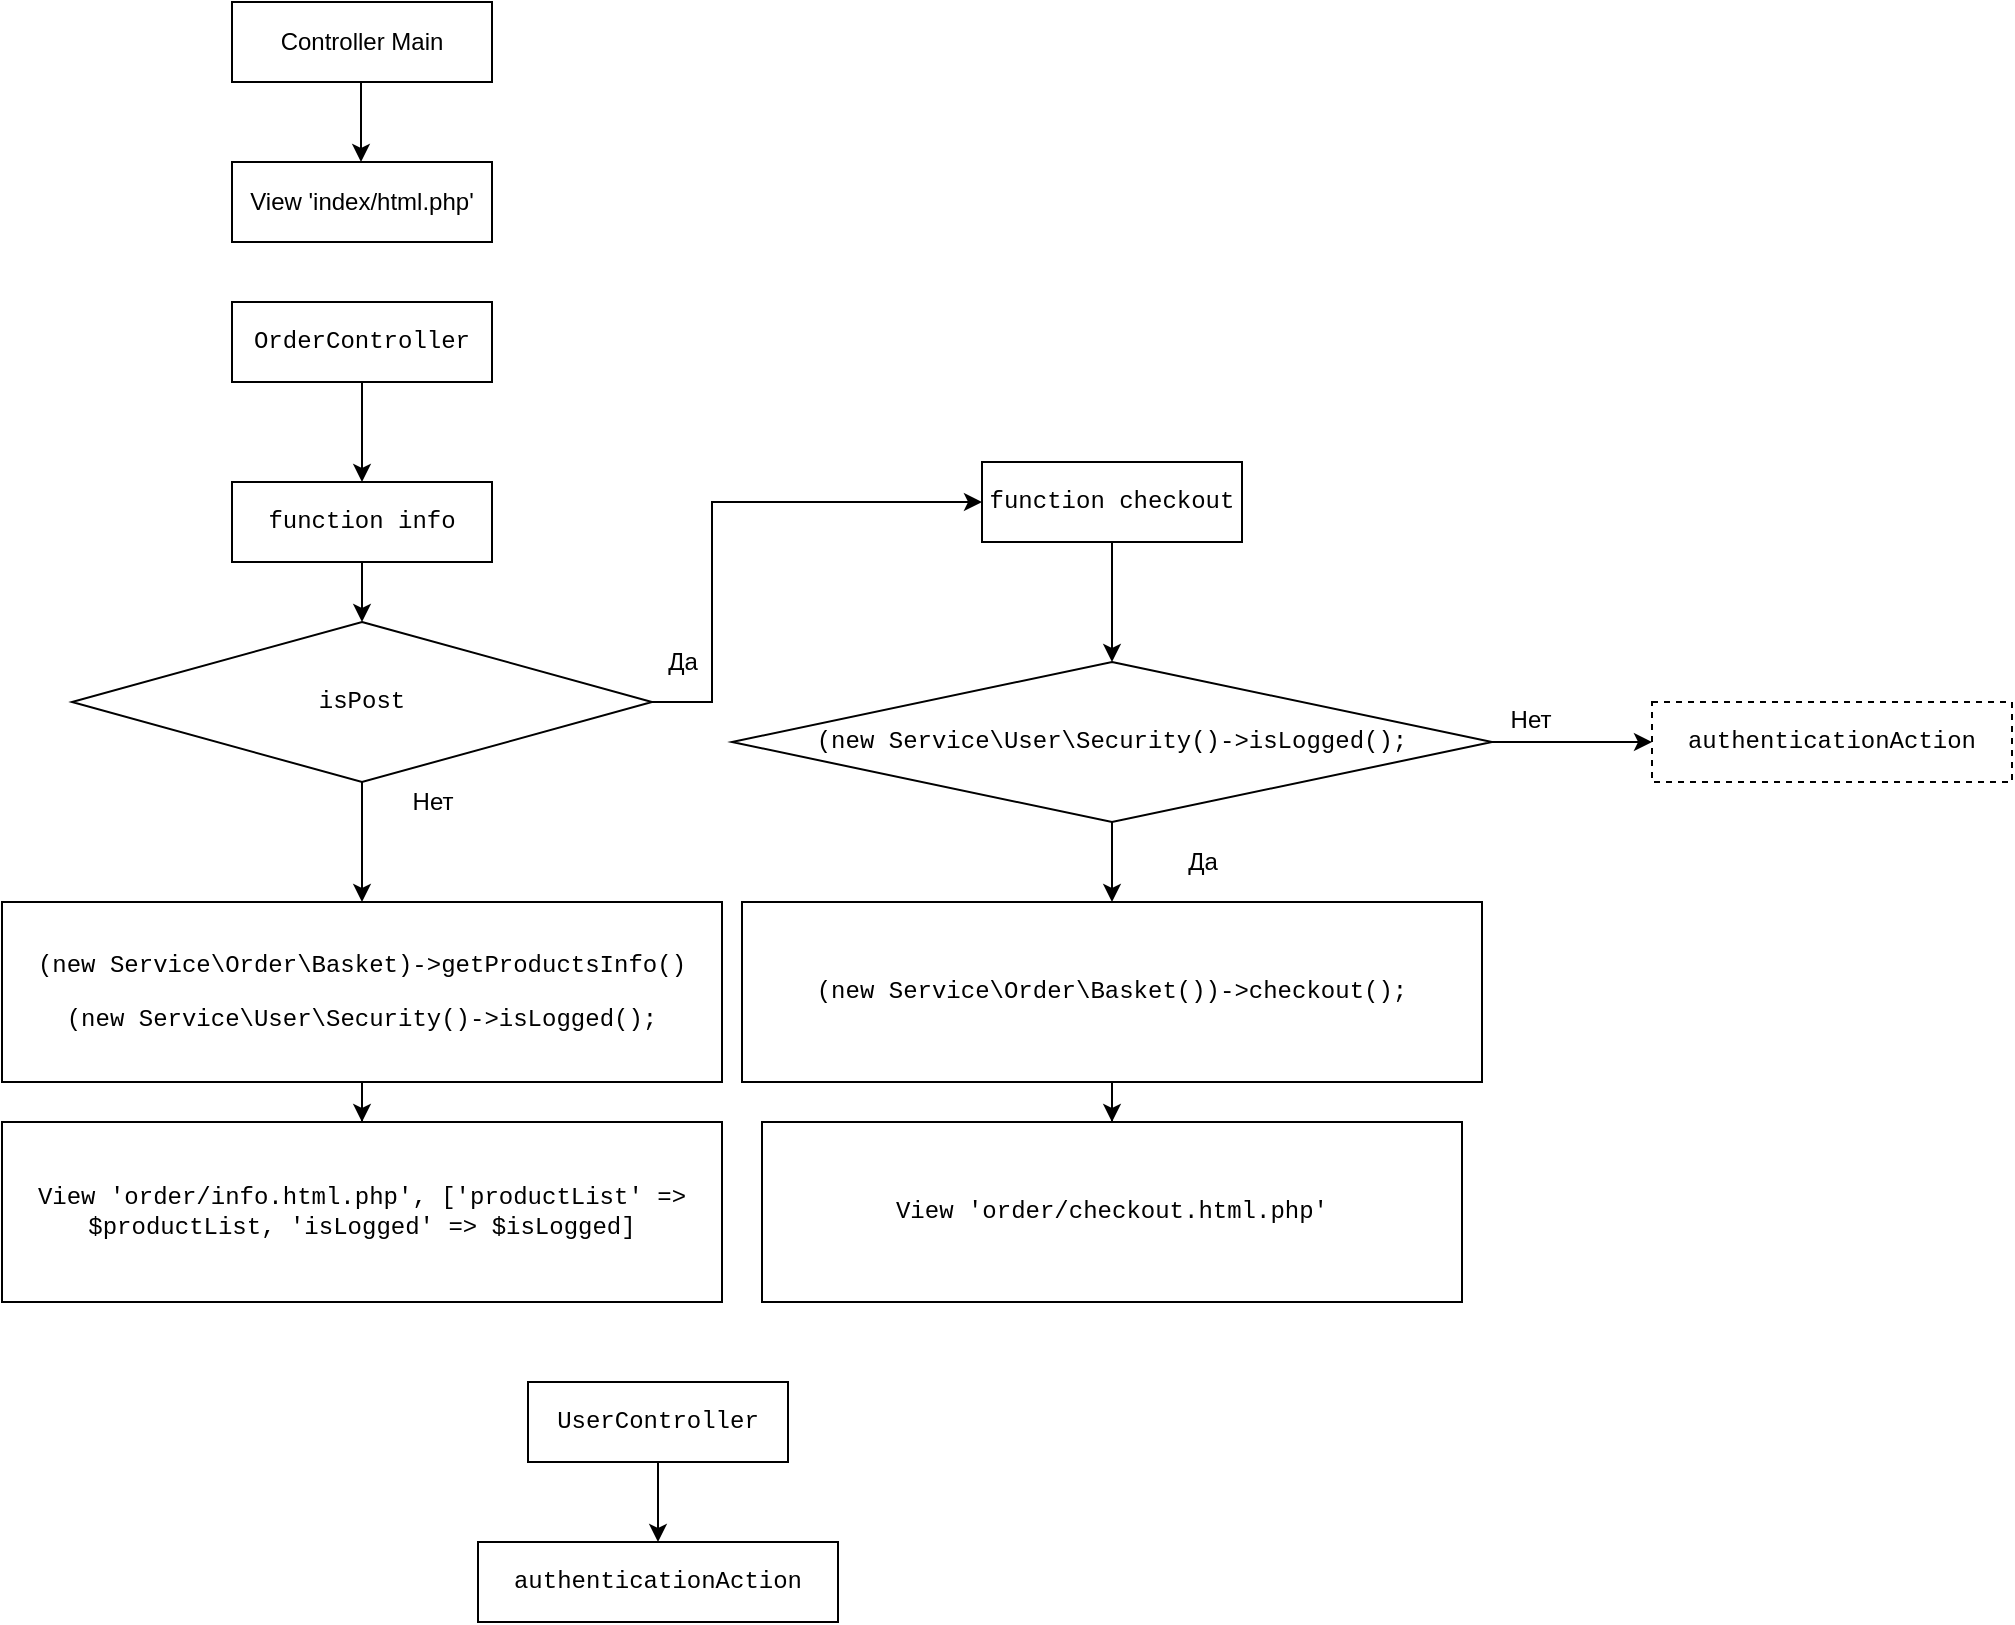 <mxfile version="12.4.3" type="github" pages="1"><diagram id="5xCJs9lvPkOdSdXGfqB4" name="Page-1"><mxGraphModel dx="1102" dy="565" grid="1" gridSize="10" guides="1" tooltips="1" connect="1" arrows="1" fold="1" page="1" pageScale="1" pageWidth="827" pageHeight="1169" math="0" shadow="0"><root><mxCell id="0"/><mxCell id="1" parent="0"/><mxCell id="HfQBV5JqR2ZQGEwyBBn_-1" value="" style="rounded=0;whiteSpace=wrap;html=1;" vertex="1" parent="1"><mxGeometry x="200" y="40" width="130" height="40" as="geometry"/></mxCell><mxCell id="HfQBV5JqR2ZQGEwyBBn_-2" value="Controller Main" style="text;html=1;strokeColor=none;fillColor=none;align=center;verticalAlign=middle;whiteSpace=wrap;rounded=0;" vertex="1" parent="1"><mxGeometry x="210" y="50" width="110" height="20" as="geometry"/></mxCell><mxCell id="HfQBV5JqR2ZQGEwyBBn_-3" value="" style="endArrow=classic;html=1;" edge="1" parent="1"><mxGeometry width="50" height="50" relative="1" as="geometry"><mxPoint x="264.5" y="80" as="sourcePoint"/><mxPoint x="264.5" y="120" as="targetPoint"/></mxGeometry></mxCell><mxCell id="HfQBV5JqR2ZQGEwyBBn_-5" value="View 'index/html.php'" style="rounded=0;whiteSpace=wrap;html=1;" vertex="1" parent="1"><mxGeometry x="200" y="120" width="130" height="40" as="geometry"/></mxCell><mxCell id="HfQBV5JqR2ZQGEwyBBn_-8" value="" style="edgeStyle=orthogonalEdgeStyle;rounded=0;orthogonalLoop=1;jettySize=auto;html=1;" edge="1" parent="1" source="HfQBV5JqR2ZQGEwyBBn_-6" target="HfQBV5JqR2ZQGEwyBBn_-7"><mxGeometry relative="1" as="geometry"/></mxCell><mxCell id="HfQBV5JqR2ZQGEwyBBn_-16" value="" style="edgeStyle=orthogonalEdgeStyle;rounded=0;orthogonalLoop=1;jettySize=auto;html=1;exitX=1;exitY=0.5;exitDx=0;exitDy=0;" edge="1" parent="1" source="HfQBV5JqR2ZQGEwyBBn_-22" target="HfQBV5JqR2ZQGEwyBBn_-15"><mxGeometry relative="1" as="geometry"><Array as="points"><mxPoint x="440" y="390"/><mxPoint x="440" y="290"/></Array></mxGeometry></mxCell><mxCell id="HfQBV5JqR2ZQGEwyBBn_-6" value="&lt;pre style=&quot;font-family: &amp;#34;courier new&amp;#34;&quot;&gt;&lt;span style=&quot;background-color: rgb(255 , 255 , 255)&quot;&gt;OrderController&lt;/span&gt;&lt;/pre&gt;" style="rounded=0;whiteSpace=wrap;html=1;" vertex="1" parent="1"><mxGeometry x="200" y="190" width="130" height="40" as="geometry"/></mxCell><mxCell id="HfQBV5JqR2ZQGEwyBBn_-18" value="" style="edgeStyle=orthogonalEdgeStyle;rounded=0;orthogonalLoop=1;jettySize=auto;html=1;exitX=0.5;exitY=1;exitDx=0;exitDy=0;" edge="1" parent="1" source="HfQBV5JqR2ZQGEwyBBn_-26" target="HfQBV5JqR2ZQGEwyBBn_-17"><mxGeometry relative="1" as="geometry"><mxPoint x="645" y="420" as="sourcePoint"/></mxGeometry></mxCell><mxCell id="HfQBV5JqR2ZQGEwyBBn_-15" value="&lt;pre style=&quot;font-family: &amp;#34;courier new&amp;#34;&quot;&gt;&lt;pre style=&quot;font-family: &amp;#34;courier new&amp;#34;&quot;&gt;&lt;span style=&quot;background-color: rgb(255 , 255 , 255)&quot;&gt;function checkout&lt;/span&gt;&lt;/pre&gt;&lt;/pre&gt;" style="rounded=0;whiteSpace=wrap;html=1;" vertex="1" parent="1"><mxGeometry x="575" y="270" width="130" height="40" as="geometry"/></mxCell><mxCell id="HfQBV5JqR2ZQGEwyBBn_-20" value="" style="edgeStyle=orthogonalEdgeStyle;rounded=0;orthogonalLoop=1;jettySize=auto;html=1;" edge="1" parent="1" source="HfQBV5JqR2ZQGEwyBBn_-17" target="HfQBV5JqR2ZQGEwyBBn_-19"><mxGeometry relative="1" as="geometry"/></mxCell><mxCell id="HfQBV5JqR2ZQGEwyBBn_-17" value="&lt;pre style=&quot;font-family: &amp;#34;courier new&amp;#34;&quot;&gt;&lt;pre style=&quot;font-family: &amp;#34;courier new&amp;#34;&quot;&gt;&lt;pre style=&quot;font-family: &amp;#34;courier new&amp;#34;&quot;&gt;&lt;pre style=&quot;font-family: &amp;#34;courier new&amp;#34;&quot;&gt;&lt;span style=&quot;white-space: normal ; background-color: rgb(255 , 255 , 255)&quot;&gt;(new &lt;/span&gt;&lt;span style=&quot;white-space: normal&quot;&gt;Service\Order\Basket())-&amp;gt;checkout();&lt;/span&gt;&lt;br&gt;&lt;/pre&gt;&lt;/pre&gt;&lt;/pre&gt;&lt;/pre&gt;" style="rounded=0;whiteSpace=wrap;html=1;" vertex="1" parent="1"><mxGeometry x="455" y="490" width="370" height="90" as="geometry"/></mxCell><mxCell id="HfQBV5JqR2ZQGEwyBBn_-19" value="&lt;pre style=&quot;font-family: &amp;#34;courier new&amp;#34;&quot;&gt;&lt;pre style=&quot;font-family: &amp;#34;courier new&amp;#34;&quot;&gt;&lt;pre style=&quot;font-family: &amp;#34;courier new&amp;#34;&quot;&gt;&lt;pre style=&quot;font-family: &amp;#34;courier new&amp;#34;&quot;&gt;&lt;span style=&quot;background-color: rgb(255 , 255 , 255)&quot;&gt;View 'order/checkout.html.php'&lt;/span&gt;&lt;/pre&gt;&lt;/pre&gt;&lt;/pre&gt;&lt;/pre&gt;" style="rounded=0;whiteSpace=wrap;html=1;" vertex="1" parent="1"><mxGeometry x="465" y="600" width="350" height="90" as="geometry"/></mxCell><mxCell id="HfQBV5JqR2ZQGEwyBBn_-10" value="" style="edgeStyle=orthogonalEdgeStyle;rounded=0;orthogonalLoop=1;jettySize=auto;html=1;" edge="1" parent="1" source="HfQBV5JqR2ZQGEwyBBn_-22" target="HfQBV5JqR2ZQGEwyBBn_-9"><mxGeometry relative="1" as="geometry"/></mxCell><mxCell id="HfQBV5JqR2ZQGEwyBBn_-7" value="&lt;pre style=&quot;font-family: &amp;#34;courier new&amp;#34;&quot;&gt;&lt;span style=&quot;background-color: rgb(255 , 255 , 255)&quot;&gt;function info&lt;/span&gt;&lt;/pre&gt;" style="rounded=0;whiteSpace=wrap;html=1;" vertex="1" parent="1"><mxGeometry x="200" y="280" width="130" height="40" as="geometry"/></mxCell><mxCell id="HfQBV5JqR2ZQGEwyBBn_-14" value="" style="edgeStyle=orthogonalEdgeStyle;rounded=0;orthogonalLoop=1;jettySize=auto;html=1;" edge="1" parent="1" source="HfQBV5JqR2ZQGEwyBBn_-9" target="HfQBV5JqR2ZQGEwyBBn_-13"><mxGeometry relative="1" as="geometry"/></mxCell><mxCell id="HfQBV5JqR2ZQGEwyBBn_-9" value="&lt;pre style=&quot;font-family: &amp;#34;courier new&amp;#34;&quot;&gt;&lt;pre style=&quot;font-family: &amp;#34;courier new&amp;#34;&quot;&gt;&lt;span style=&quot;background-color: rgb(255 , 255 , 255)&quot;&gt;(new Service\Order\Basket)-&amp;gt;&lt;span style=&quot;font-family: &amp;#34;courier new&amp;#34; ; white-space: normal&quot;&gt;getProductsInfo&lt;/span&gt;&lt;span style=&quot;font-family: &amp;#34;courier new&amp;#34; ; white-space: normal&quot;&gt;(&lt;/span&gt;&lt;span style=&quot;font-family: &amp;#34;courier new&amp;#34; ; white-space: normal&quot;&gt;)&lt;/span&gt;&lt;/span&gt;&lt;/pre&gt;&lt;pre style=&quot;font-family: &amp;#34;courier new&amp;#34;&quot;&gt;&lt;pre style=&quot;font-family: &amp;#34;courier new&amp;#34;&quot;&gt;&lt;span style=&quot;background-color: rgb(255 , 255 , 255)&quot;&gt;(new &lt;/span&gt;Service\User\Security()-&amp;gt;isLogged();&lt;/pre&gt;&lt;/pre&gt;&lt;/pre&gt;" style="rounded=0;whiteSpace=wrap;html=1;" vertex="1" parent="1"><mxGeometry x="85" y="490" width="360" height="90" as="geometry"/></mxCell><mxCell id="HfQBV5JqR2ZQGEwyBBn_-13" value="&lt;pre style=&quot;font-family: &amp;#34;courier new&amp;#34;&quot;&gt;&lt;pre style=&quot;font-family: &amp;#34;courier new&amp;#34;&quot;&gt;&lt;span style=&quot;background-color: rgb(255 , 255 , 255)&quot;&gt;View 'order/info.html.php'&lt;span style=&quot;font-family: &amp;#34;courier new&amp;#34; ; white-space: normal&quot;&gt;, &lt;/span&gt;&lt;span style=&quot;font-family: &amp;#34;courier new&amp;#34; ; white-space: normal&quot;&gt;[&lt;/span&gt;&lt;span style=&quot;font-family: &amp;#34;courier new&amp;#34; ; white-space: normal&quot;&gt;'productList' &lt;/span&gt;&lt;span style=&quot;font-family: &amp;#34;courier new&amp;#34; ; white-space: normal&quot;&gt;=&amp;gt; &lt;/span&gt;&lt;span style=&quot;font-family: &amp;#34;courier new&amp;#34; ; white-space: normal&quot;&gt;$productList&lt;/span&gt;&lt;span style=&quot;font-family: &amp;#34;courier new&amp;#34; ; white-space: normal&quot;&gt;, &lt;/span&gt;&lt;span style=&quot;font-family: &amp;#34;courier new&amp;#34; ; white-space: normal&quot;&gt;'isLogged' &lt;/span&gt;&lt;span style=&quot;font-family: &amp;#34;courier new&amp;#34; ; white-space: normal&quot;&gt;=&amp;gt; &lt;/span&gt;&lt;span style=&quot;font-family: &amp;#34;courier new&amp;#34; ; white-space: normal&quot;&gt;$isLogged&lt;/span&gt;&lt;span style=&quot;font-family: &amp;#34;courier new&amp;#34; ; white-space: normal&quot;&gt;]&lt;/span&gt;&lt;/span&gt;&lt;/pre&gt;&lt;/pre&gt;" style="rounded=0;whiteSpace=wrap;html=1;" vertex="1" parent="1"><mxGeometry x="85" y="600" width="360" height="90" as="geometry"/></mxCell><mxCell id="HfQBV5JqR2ZQGEwyBBn_-22" value="&lt;pre style=&quot;font-family: &amp;#34;courier new&amp;#34;&quot;&gt;&lt;span style=&quot;background-color: rgb(255 , 255 , 255)&quot;&gt;isPost&lt;/span&gt;&lt;/pre&gt;" style="rhombus;whiteSpace=wrap;html=1;" vertex="1" parent="1"><mxGeometry x="120" y="350" width="290" height="80" as="geometry"/></mxCell><mxCell id="HfQBV5JqR2ZQGEwyBBn_-24" value="" style="edgeStyle=orthogonalEdgeStyle;rounded=0;orthogonalLoop=1;jettySize=auto;html=1;" edge="1" parent="1" source="HfQBV5JqR2ZQGEwyBBn_-7" target="HfQBV5JqR2ZQGEwyBBn_-22"><mxGeometry relative="1" as="geometry"><mxPoint x="265" y="320" as="sourcePoint"/><mxPoint x="265" y="460" as="targetPoint"/></mxGeometry></mxCell><mxCell id="HfQBV5JqR2ZQGEwyBBn_-38" value="" style="edgeStyle=orthogonalEdgeStyle;rounded=0;orthogonalLoop=1;jettySize=auto;html=1;" edge="1" parent="1" source="HfQBV5JqR2ZQGEwyBBn_-26"><mxGeometry relative="1" as="geometry"><mxPoint x="910" y="410" as="targetPoint"/></mxGeometry></mxCell><mxCell id="HfQBV5JqR2ZQGEwyBBn_-26" value="&lt;pre style=&quot;font-family: &amp;#34;courier new&amp;#34;&quot;&gt;&lt;span style=&quot;background-color: rgb(255 , 255 , 255)&quot;&gt;(new &lt;/span&gt;Service\User\Security()-&amp;gt;isLogged();&lt;/pre&gt;" style="rhombus;whiteSpace=wrap;html=1;" vertex="1" parent="1"><mxGeometry x="450" y="370" width="380" height="80" as="geometry"/></mxCell><mxCell id="HfQBV5JqR2ZQGEwyBBn_-27" value="" style="edgeStyle=orthogonalEdgeStyle;rounded=0;orthogonalLoop=1;jettySize=auto;html=1;exitX=0.5;exitY=1;exitDx=0;exitDy=0;" edge="1" parent="1" source="HfQBV5JqR2ZQGEwyBBn_-15" target="HfQBV5JqR2ZQGEwyBBn_-26"><mxGeometry relative="1" as="geometry"><mxPoint x="645" y="310" as="sourcePoint"/><mxPoint x="645" y="460" as="targetPoint"/></mxGeometry></mxCell><mxCell id="HfQBV5JqR2ZQGEwyBBn_-35" value="" style="edgeStyle=orthogonalEdgeStyle;rounded=0;orthogonalLoop=1;jettySize=auto;html=1;" edge="1" parent="1" source="HfQBV5JqR2ZQGEwyBBn_-28" target="HfQBV5JqR2ZQGEwyBBn_-34"><mxGeometry relative="1" as="geometry"/></mxCell><mxCell id="HfQBV5JqR2ZQGEwyBBn_-28" value="&lt;pre style=&quot;font-family: &amp;#34;courier new&amp;#34;&quot;&gt;&lt;span style=&quot;background-color: rgb(255 , 255 , 255)&quot;&gt;UserController&lt;/span&gt;&lt;/pre&gt;" style="rounded=0;whiteSpace=wrap;html=1;" vertex="1" parent="1"><mxGeometry x="348" y="730" width="130" height="40" as="geometry"/></mxCell><mxCell id="HfQBV5JqR2ZQGEwyBBn_-34" value="&lt;pre style=&quot;font-family: &amp;#34;courier new&amp;#34;&quot;&gt;&lt;pre style=&quot;font-family: &amp;#34;courier new&amp;#34;&quot;&gt;&lt;span style=&quot;background-color: rgb(255 , 255 , 255)&quot;&gt;authenticationAction&lt;/span&gt;&lt;/pre&gt;&lt;/pre&gt;" style="rounded=0;whiteSpace=wrap;html=1;" vertex="1" parent="1"><mxGeometry x="323" y="810" width="180" height="40" as="geometry"/></mxCell><mxCell id="HfQBV5JqR2ZQGEwyBBn_-30" value="Нет" style="text;html=1;align=center;verticalAlign=middle;resizable=0;points=[];;autosize=1;" vertex="1" parent="1"><mxGeometry x="829" y="389" width="40" height="20" as="geometry"/></mxCell><mxCell id="HfQBV5JqR2ZQGEwyBBn_-31" value="Да" style="text;html=1;align=center;verticalAlign=middle;resizable=0;points=[];;autosize=1;" vertex="1" parent="1"><mxGeometry x="670" y="460" width="30" height="20" as="geometry"/></mxCell><mxCell id="HfQBV5JqR2ZQGEwyBBn_-32" value="Да" style="text;html=1;align=center;verticalAlign=middle;resizable=0;points=[];;autosize=1;" vertex="1" parent="1"><mxGeometry x="410" y="360" width="30" height="20" as="geometry"/></mxCell><mxCell id="HfQBV5JqR2ZQGEwyBBn_-33" value="Нет" style="text;html=1;align=center;verticalAlign=middle;resizable=0;points=[];;autosize=1;" vertex="1" parent="1"><mxGeometry x="280" y="430" width="40" height="20" as="geometry"/></mxCell><mxCell id="HfQBV5JqR2ZQGEwyBBn_-39" value="&lt;pre style=&quot;font-family: &amp;#34;courier new&amp;#34;&quot;&gt;&lt;pre style=&quot;font-family: &amp;#34;courier new&amp;#34;&quot;&gt;&lt;span style=&quot;background-color: rgb(255 , 255 , 255)&quot;&gt;authenticationAction&lt;/span&gt;&lt;/pre&gt;&lt;/pre&gt;" style="rounded=0;whiteSpace=wrap;html=1;dashed=1;" vertex="1" parent="1"><mxGeometry x="910" y="390" width="180" height="40" as="geometry"/></mxCell></root></mxGraphModel></diagram></mxfile>